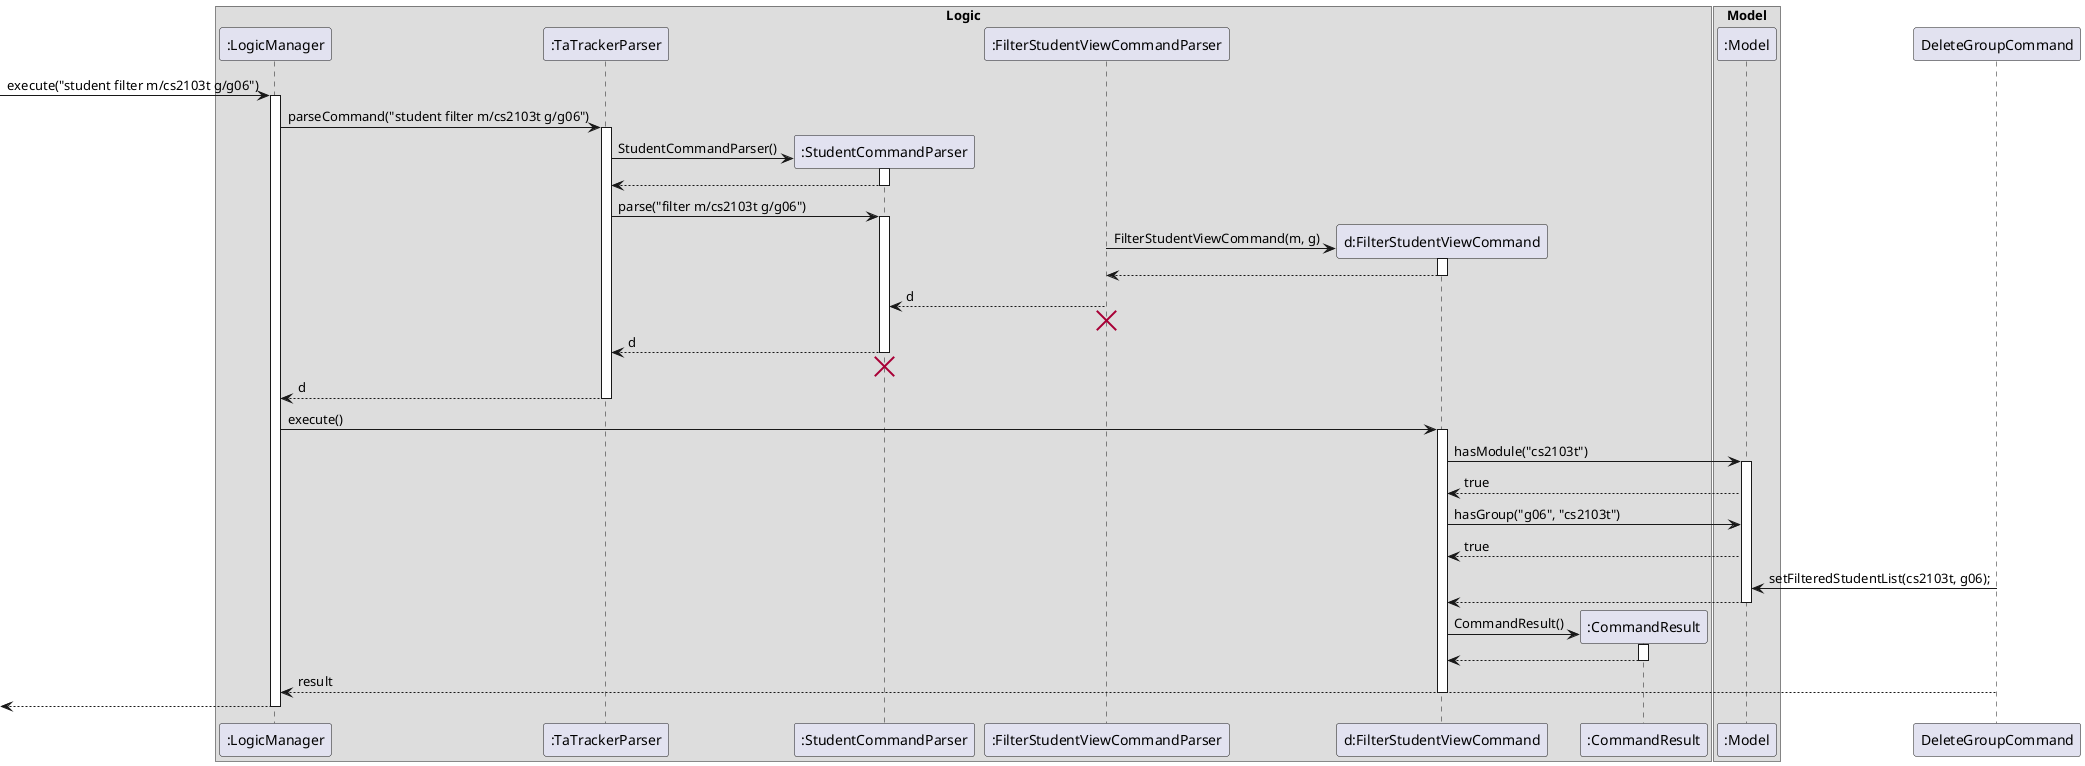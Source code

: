 @startuml

box Logic
participant ":LogicManager" as LogicManager
participant ":TaTrackerParser" as TaTrackerParser
participant ":StudentCommandParser" as StudentCommandParser
participant ":FilterStudentViewCommandParser" as FilterStudentViewCommandParser
participant "d:FilterStudentViewCommand" as FilterStudentViewCommand
participant ":CommandResult" as CommandResult
end box

box Model
participant ":Model" as Model
end box

[-> LogicManager : execute("student filter m/cs2103t g/g06")
activate LogicManager

LogicManager -> TaTrackerParser : parseCommand("student filter m/cs2103t g/g06")
activate TaTrackerParser

create StudentCommandParser
TaTrackerParser -> StudentCommandParser: StudentCommandParser()
activate StudentCommandParser

StudentCommandParser --> TaTrackerParser
deactivate StudentCommandParser

TaTrackerParser -> StudentCommandParser : parse("filter m/cs2103t g/g06")
activate StudentCommandParser

create FilterStudentViewCommand
FilterStudentViewCommandParser -> FilterStudentViewCommand : FilterStudentViewCommand(m, g)
activate FilterStudentViewCommand
FilterStudentViewCommand --> FilterStudentViewCommandParser
deactivate FilterStudentViewCommand

FilterStudentViewCommandParser --> StudentCommandParser : d
deactivate FilterStudentViewCommandParser
FilterStudentViewCommandParser -[hidden]-> StudentCommandParser
destroy FilterStudentViewCommandParser

StudentCommandParser --> TaTrackerParser : d
deactivate StudentCommandParser
StudentCommandParser -[hidden]-> TaTrackerParser
destroy StudentCommandParser

TaTrackerParser --> LogicManager : d
deactivate TaTrackerParser

LogicManager -> FilterStudentViewCommand : execute()
activate FilterStudentViewCommand

FilterStudentViewCommand -> Model : hasModule("cs2103t")
activate Model
Model --> FilterStudentViewCommand : true

FilterStudentViewCommand -> Model : hasGroup("g06", "cs2103t")
Model --> FilterStudentViewCommand : true

DeleteGroupCommand -> Model : setFilteredStudentList(cs2103t, g06);
Model --> FilterStudentViewCommand
deactivate Model

create CommandResult
FilterStudentViewCommand -> CommandResult : CommandResult()
activate CommandResult
CommandResult --> FilterStudentViewCommand
deactivate CommandResult

DeleteGroupCommand --> LogicManager : result
deactivate FilterStudentViewCommand

[<--LogicManager
deactivate LogicManager
@enduml
